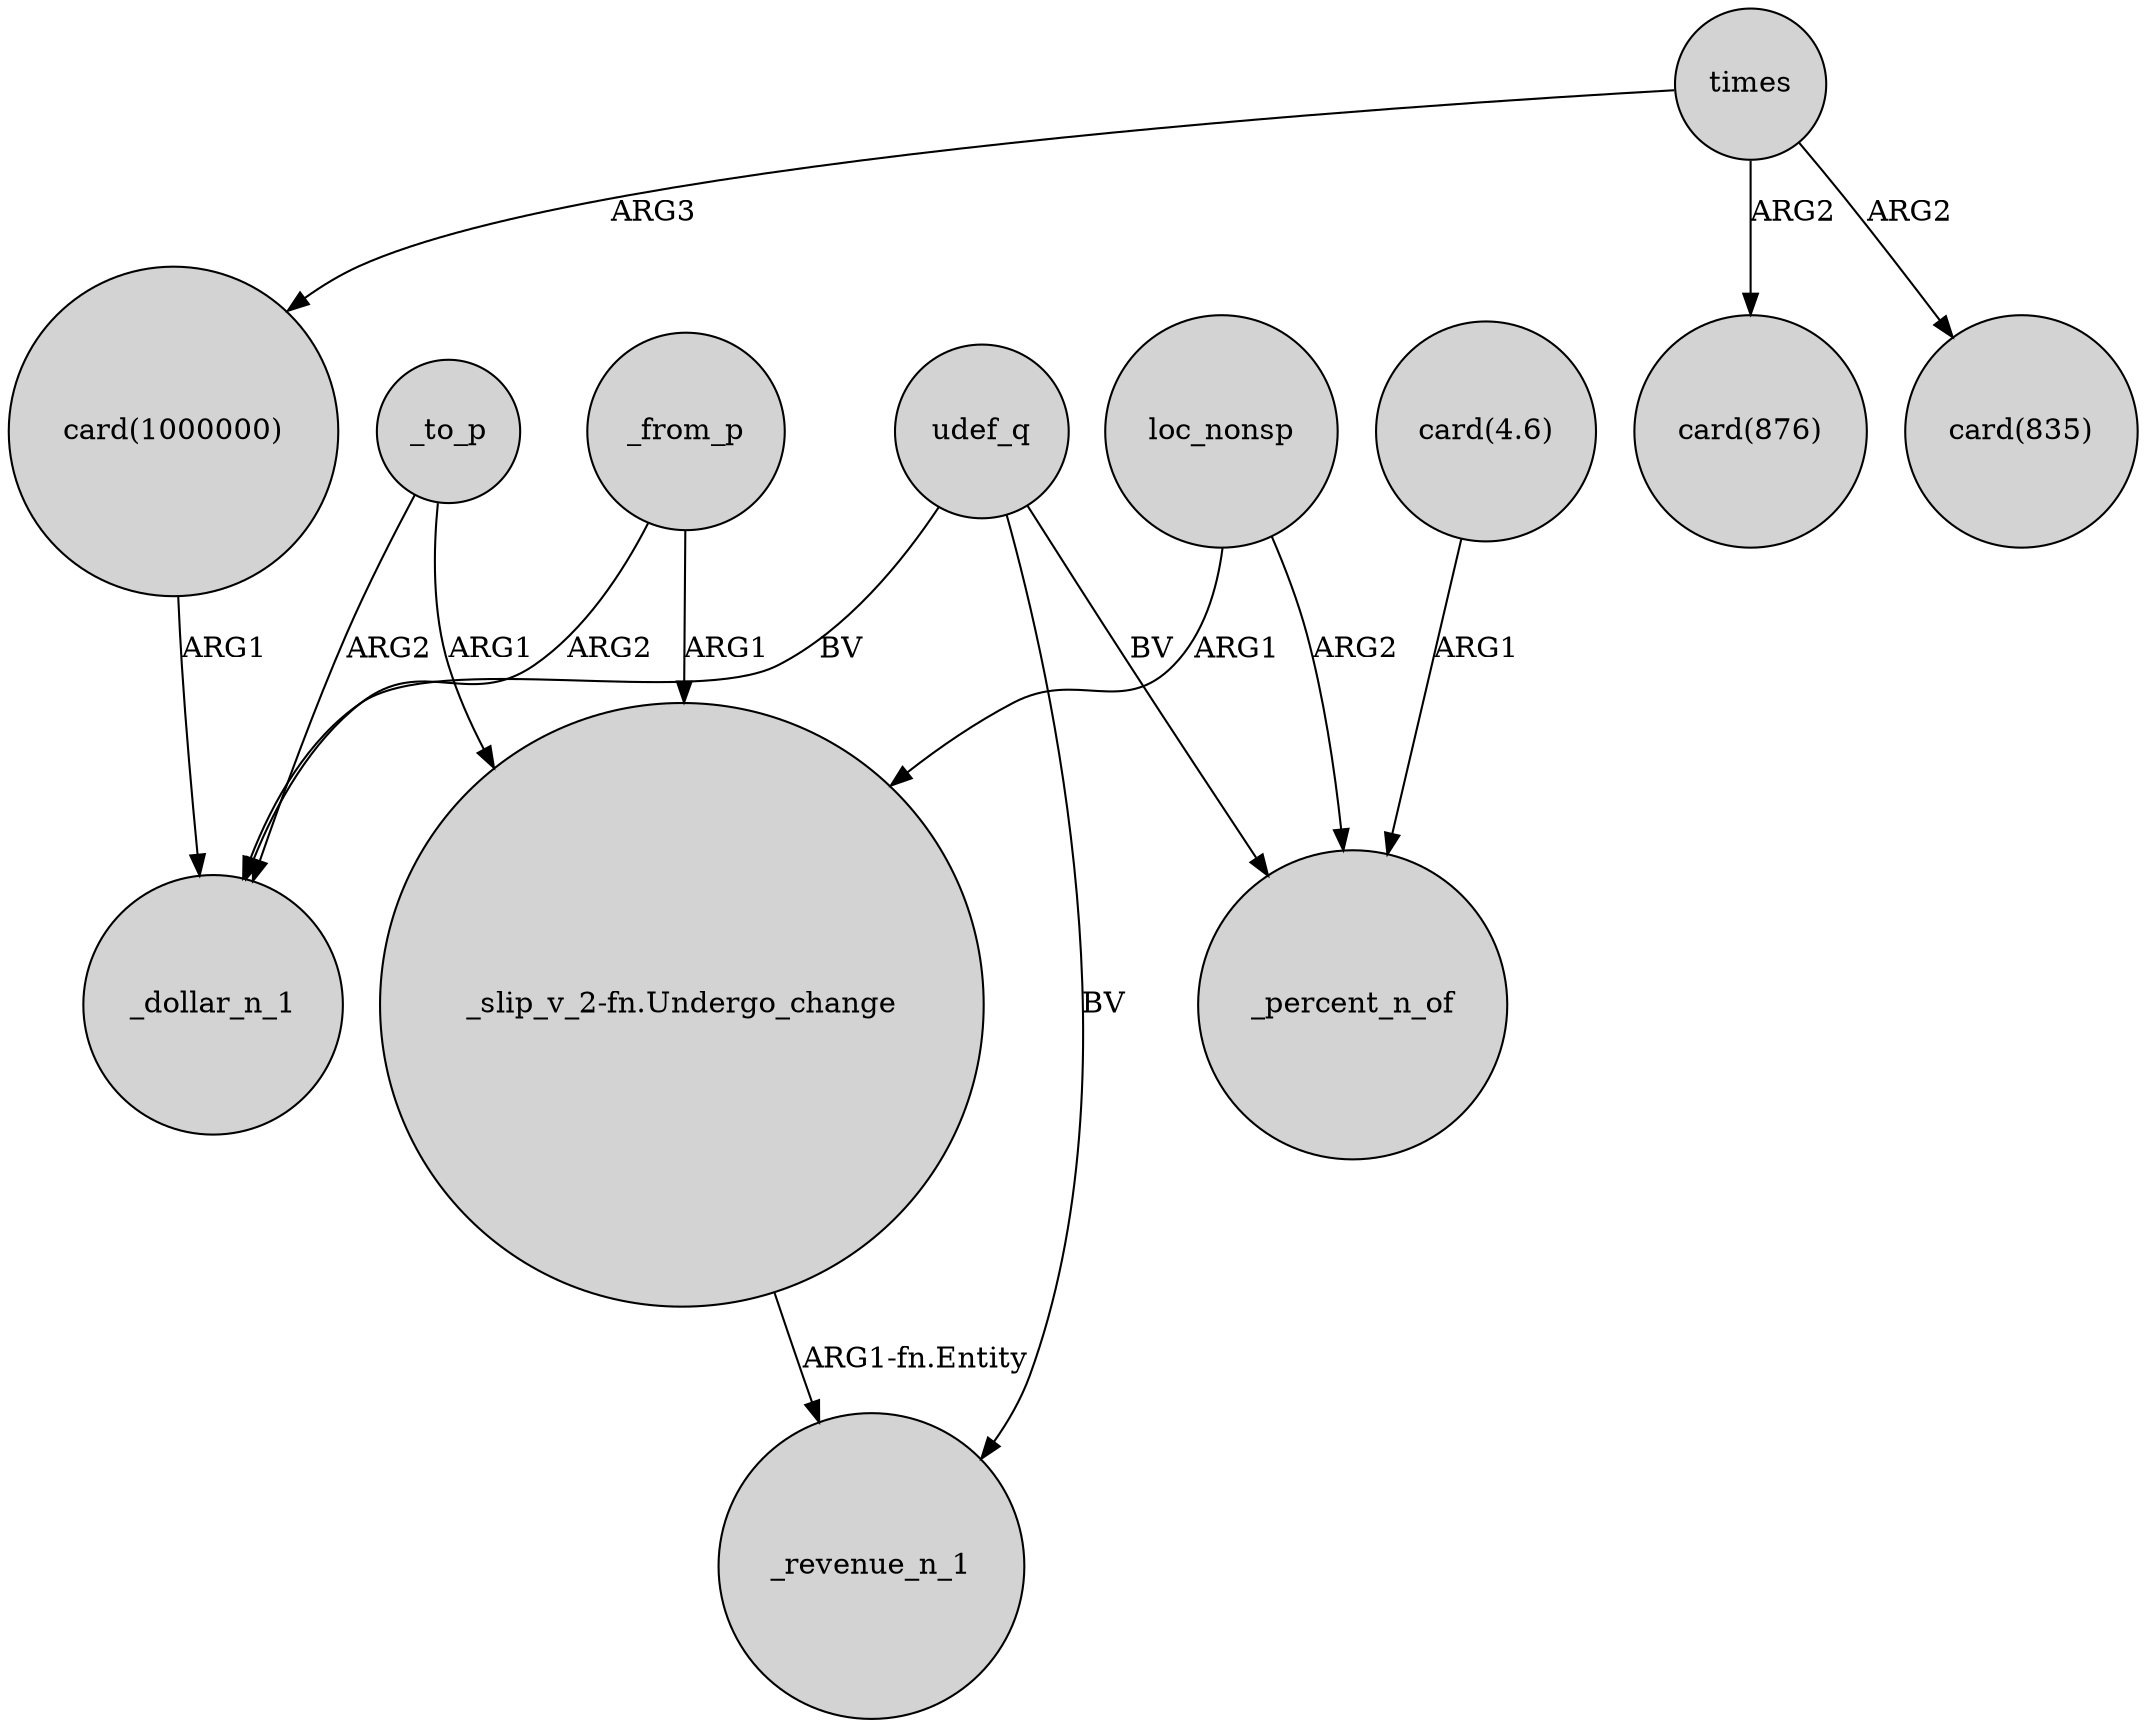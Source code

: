 digraph {
	node [shape=circle style=filled]
	_from_p -> "_slip_v_2-fn.Undergo_change" [label=ARG1]
	times -> "card(1000000)" [label=ARG3]
	udef_q -> _percent_n_of [label=BV]
	_to_p -> "_slip_v_2-fn.Undergo_change" [label=ARG1]
	"card(4.6)" -> _percent_n_of [label=ARG1]
	_to_p -> _dollar_n_1 [label=ARG2]
	loc_nonsp -> "_slip_v_2-fn.Undergo_change" [label=ARG1]
	udef_q -> _dollar_n_1 [label=BV]
	"card(1000000)" -> _dollar_n_1 [label=ARG1]
	udef_q -> _revenue_n_1 [label=BV]
	"_slip_v_2-fn.Undergo_change" -> _revenue_n_1 [label="ARG1-fn.Entity"]
	_from_p -> _dollar_n_1 [label=ARG2]
	times -> "card(876)" [label=ARG2]
	times -> "card(835)" [label=ARG2]
	loc_nonsp -> _percent_n_of [label=ARG2]
}

